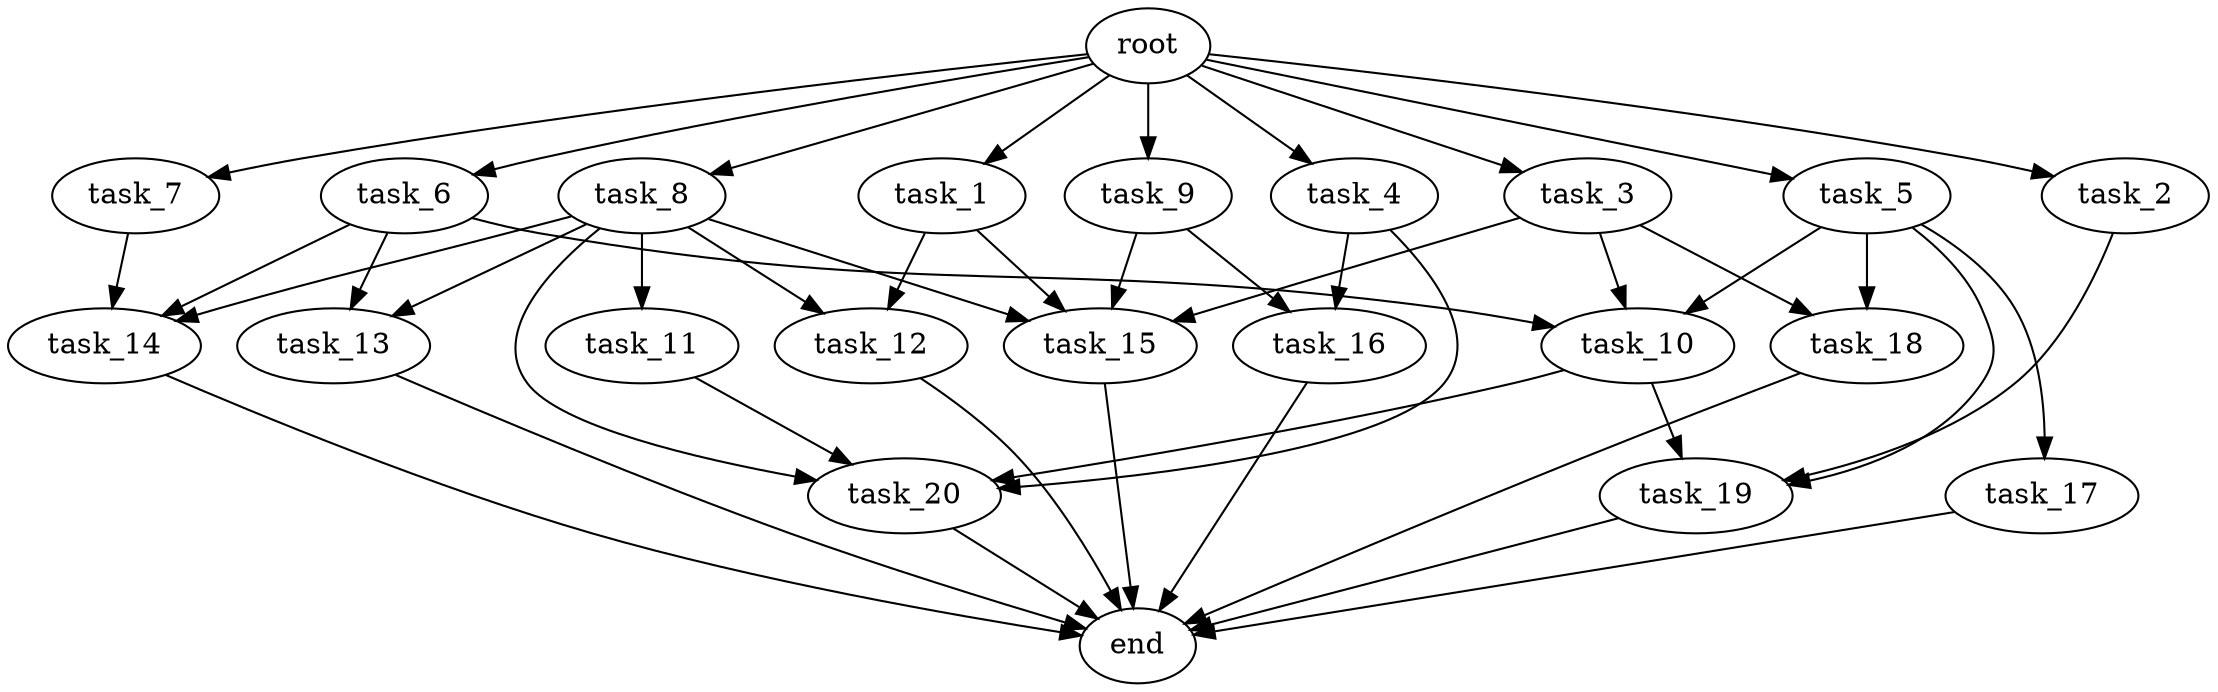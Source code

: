 digraph G {
  root [size="0.000000e+00"];
  task_1 [size="7.265772e+10"];
  task_2 [size="2.224410e+10"];
  task_3 [size="5.346816e+10"];
  task_4 [size="7.849186e+10"];
  task_5 [size="9.065359e+10"];
  task_6 [size="6.719013e+10"];
  task_7 [size="5.073641e+10"];
  task_8 [size="8.454347e+10"];
  task_9 [size="8.406546e+10"];
  task_10 [size="8.765071e+10"];
  task_11 [size="1.812177e+10"];
  task_12 [size="9.769330e+09"];
  task_13 [size="1.280313e+10"];
  task_14 [size="2.587260e+10"];
  task_15 [size="8.083630e+10"];
  task_16 [size="7.629419e+10"];
  task_17 [size="1.831501e+10"];
  task_18 [size="6.797444e+10"];
  task_19 [size="3.356989e+10"];
  task_20 [size="8.939089e+09"];
  end [size="0.000000e+00"];

  root -> task_1 [size="1.000000e-12"];
  root -> task_2 [size="1.000000e-12"];
  root -> task_3 [size="1.000000e-12"];
  root -> task_4 [size="1.000000e-12"];
  root -> task_5 [size="1.000000e-12"];
  root -> task_6 [size="1.000000e-12"];
  root -> task_7 [size="1.000000e-12"];
  root -> task_8 [size="1.000000e-12"];
  root -> task_9 [size="1.000000e-12"];
  task_1 -> task_12 [size="4.884665e+07"];
  task_1 -> task_15 [size="2.020908e+08"];
  task_2 -> task_19 [size="1.118996e+08"];
  task_3 -> task_10 [size="2.921690e+08"];
  task_3 -> task_15 [size="2.020908e+08"];
  task_3 -> task_18 [size="3.398722e+08"];
  task_4 -> task_16 [size="3.814710e+08"];
  task_4 -> task_20 [size="2.234772e+07"];
  task_5 -> task_10 [size="2.921690e+08"];
  task_5 -> task_17 [size="1.831501e+08"];
  task_5 -> task_18 [size="3.398722e+08"];
  task_5 -> task_19 [size="1.118996e+08"];
  task_6 -> task_10 [size="2.921690e+08"];
  task_6 -> task_13 [size="6.401567e+07"];
  task_6 -> task_14 [size="8.624200e+07"];
  task_7 -> task_14 [size="8.624200e+07"];
  task_8 -> task_11 [size="1.812177e+08"];
  task_8 -> task_12 [size="4.884665e+07"];
  task_8 -> task_13 [size="6.401567e+07"];
  task_8 -> task_14 [size="8.624200e+07"];
  task_8 -> task_15 [size="2.020908e+08"];
  task_8 -> task_20 [size="2.234772e+07"];
  task_9 -> task_15 [size="2.020908e+08"];
  task_9 -> task_16 [size="3.814710e+08"];
  task_10 -> task_19 [size="1.118996e+08"];
  task_10 -> task_20 [size="2.234772e+07"];
  task_11 -> task_20 [size="2.234772e+07"];
  task_12 -> end [size="1.000000e-12"];
  task_13 -> end [size="1.000000e-12"];
  task_14 -> end [size="1.000000e-12"];
  task_15 -> end [size="1.000000e-12"];
  task_16 -> end [size="1.000000e-12"];
  task_17 -> end [size="1.000000e-12"];
  task_18 -> end [size="1.000000e-12"];
  task_19 -> end [size="1.000000e-12"];
  task_20 -> end [size="1.000000e-12"];
}
